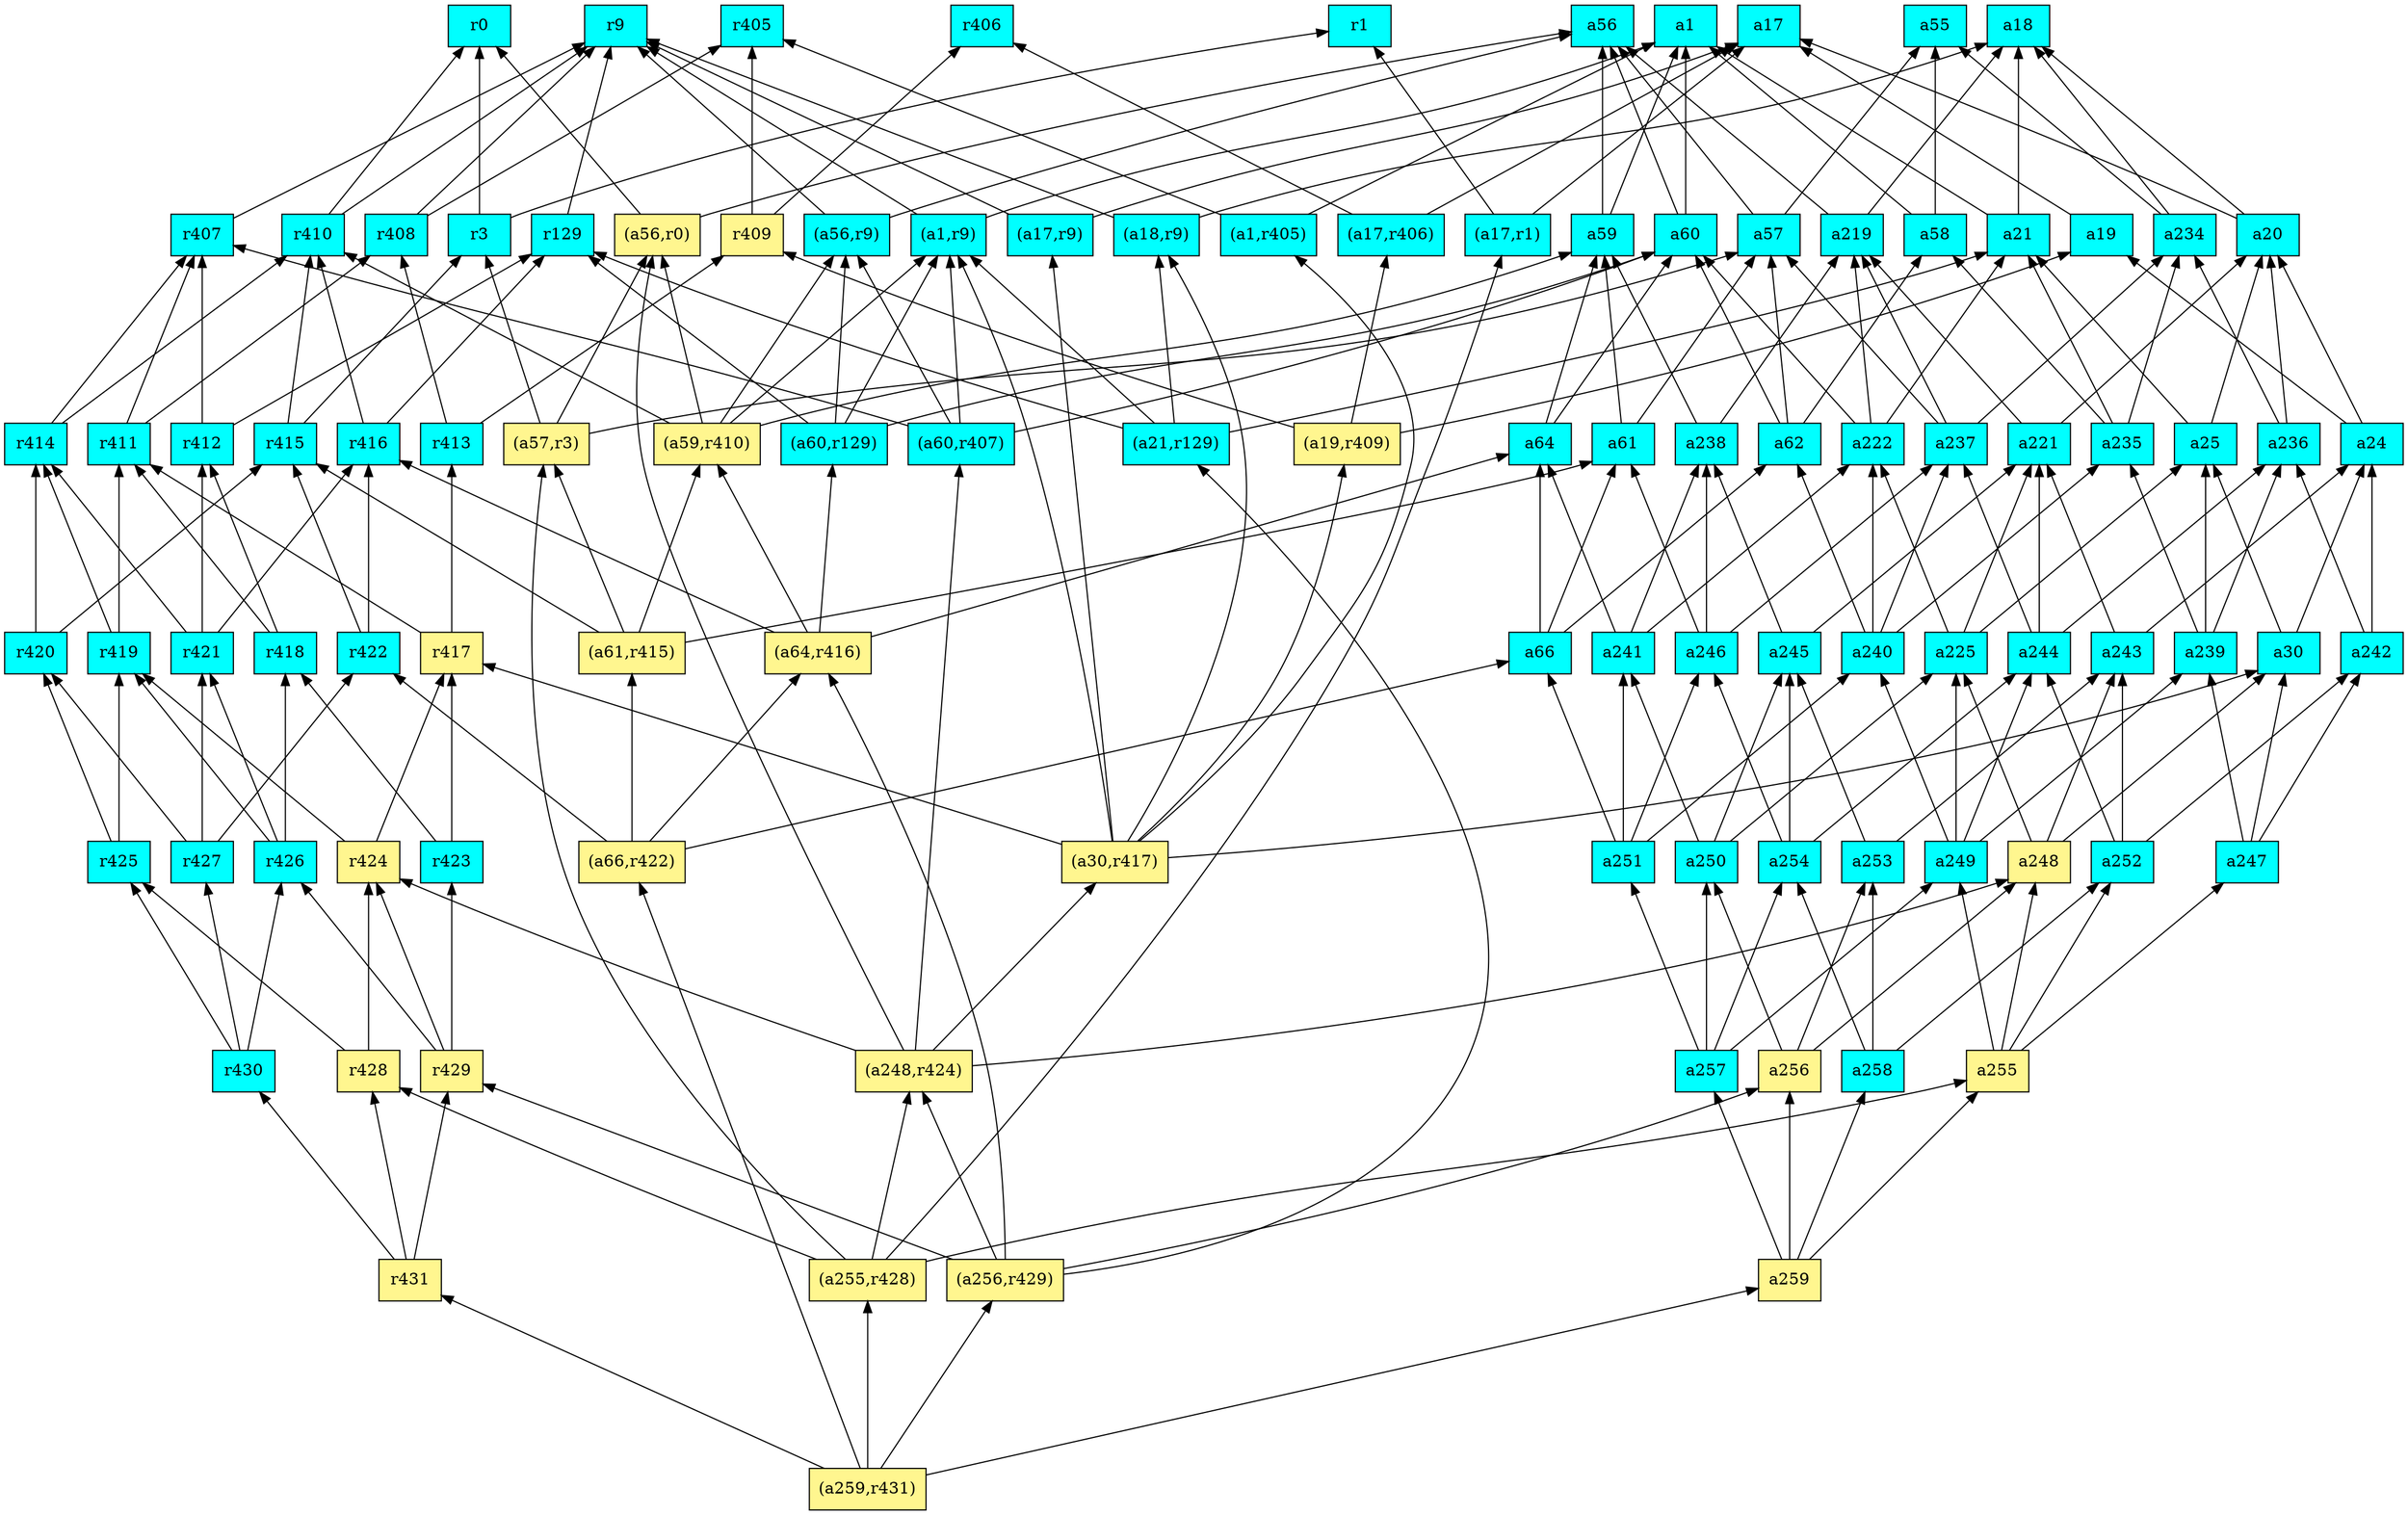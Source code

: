 digraph G {
rankdir=BT;ranksep="2.0";
"(a1,r9)" [shape=record,fillcolor=cyan,style=filled,label="{(a1,r9)}"];
"r410" [shape=record,fillcolor=cyan,style=filled,label="{r410}"];
"r408" [shape=record,fillcolor=cyan,style=filled,label="{r408}"];
"r416" [shape=record,fillcolor=cyan,style=filled,label="{r416}"];
"r428" [shape=record,fillcolor=khaki1,style=filled,label="{r428}"];
"a239" [shape=record,fillcolor=cyan,style=filled,label="{a239}"];
"a64" [shape=record,fillcolor=cyan,style=filled,label="{a64}"];
"r3" [shape=record,fillcolor=cyan,style=filled,label="{r3}"];
"a20" [shape=record,fillcolor=cyan,style=filled,label="{a20}"];
"a55" [shape=record,fillcolor=cyan,style=filled,label="{a55}"];
"(a56,r9)" [shape=record,fillcolor=cyan,style=filled,label="{(a56,r9)}"];
"a238" [shape=record,fillcolor=cyan,style=filled,label="{a238}"];
"a259" [shape=record,fillcolor=khaki1,style=filled,label="{a259}"];
"(a60,r407)" [shape=record,fillcolor=cyan,style=filled,label="{(a60,r407)}"];
"(a64,r416)" [shape=record,fillcolor=khaki1,style=filled,label="{(a64,r416)}"];
"(a248,r424)" [shape=record,fillcolor=khaki1,style=filled,label="{(a248,r424)}"];
"(a60,r129)" [shape=record,fillcolor=cyan,style=filled,label="{(a60,r129)}"];
"r415" [shape=record,fillcolor=cyan,style=filled,label="{r415}"];
"r413" [shape=record,fillcolor=cyan,style=filled,label="{r413}"];
"(a19,r409)" [shape=record,fillcolor=khaki1,style=filled,label="{(a19,r409)}"];
"a17" [shape=record,fillcolor=cyan,style=filled,label="{a17}"];
"a225" [shape=record,fillcolor=cyan,style=filled,label="{a225}"];
"a25" [shape=record,fillcolor=cyan,style=filled,label="{a25}"];
"a24" [shape=record,fillcolor=cyan,style=filled,label="{a24}"];
"r418" [shape=record,fillcolor=cyan,style=filled,label="{r418}"];
"a246" [shape=record,fillcolor=cyan,style=filled,label="{a246}"];
"a236" [shape=record,fillcolor=cyan,style=filled,label="{a236}"];
"r406" [shape=record,fillcolor=cyan,style=filled,label="{r406}"];
"a237" [shape=record,fillcolor=cyan,style=filled,label="{a237}"];
"a234" [shape=record,fillcolor=cyan,style=filled,label="{a234}"];
"(a17,r9)" [shape=record,fillcolor=cyan,style=filled,label="{(a17,r9)}"];
"a252" [shape=record,fillcolor=cyan,style=filled,label="{a252}"];
"a256" [shape=record,fillcolor=khaki1,style=filled,label="{a256}"];
"a19" [shape=record,fillcolor=cyan,style=filled,label="{a19}"];
"a66" [shape=record,fillcolor=cyan,style=filled,label="{a66}"];
"a247" [shape=record,fillcolor=cyan,style=filled,label="{a247}"];
"r421" [shape=record,fillcolor=cyan,style=filled,label="{r421}"];
"r411" [shape=record,fillcolor=cyan,style=filled,label="{r411}"];
"(a61,r415)" [shape=record,fillcolor=khaki1,style=filled,label="{(a61,r415)}"];
"a30" [shape=record,fillcolor=cyan,style=filled,label="{a30}"];
"r422" [shape=record,fillcolor=cyan,style=filled,label="{r422}"];
"(a18,r9)" [shape=record,fillcolor=cyan,style=filled,label="{(a18,r9)}"];
"a245" [shape=record,fillcolor=cyan,style=filled,label="{a245}"];
"r412" [shape=record,fillcolor=cyan,style=filled,label="{r412}"];
"a235" [shape=record,fillcolor=cyan,style=filled,label="{a235}"];
"a250" [shape=record,fillcolor=cyan,style=filled,label="{a250}"];
"a242" [shape=record,fillcolor=cyan,style=filled,label="{a242}"];
"a221" [shape=record,fillcolor=cyan,style=filled,label="{a221}"];
"a57" [shape=record,fillcolor=cyan,style=filled,label="{a57}"];
"(a21,r129)" [shape=record,fillcolor=cyan,style=filled,label="{(a21,r129)}"];
"(a56,r0)" [shape=record,fillcolor=khaki1,style=filled,label="{(a56,r0)}"];
"r405" [shape=record,fillcolor=cyan,style=filled,label="{r405}"];
"r429" [shape=record,fillcolor=khaki1,style=filled,label="{r429}"];
"(a30,r417)" [shape=record,fillcolor=khaki1,style=filled,label="{(a30,r417)}"];
"a219" [shape=record,fillcolor=cyan,style=filled,label="{a219}"];
"r9" [shape=record,fillcolor=cyan,style=filled,label="{r9}"];
"a21" [shape=record,fillcolor=cyan,style=filled,label="{a21}"];
"a62" [shape=record,fillcolor=cyan,style=filled,label="{a62}"];
"(a17,r1)" [shape=record,fillcolor=cyan,style=filled,label="{(a17,r1)}"];
"a61" [shape=record,fillcolor=cyan,style=filled,label="{a61}"];
"r417" [shape=record,fillcolor=khaki1,style=filled,label="{r417}"];
"a258" [shape=record,fillcolor=cyan,style=filled,label="{a258}"];
"a253" [shape=record,fillcolor=cyan,style=filled,label="{a253}"];
"(a256,r429)" [shape=record,fillcolor=khaki1,style=filled,label="{(a256,r429)}"];
"a240" [shape=record,fillcolor=cyan,style=filled,label="{a240}"];
"(a259,r431)" [shape=record,fillcolor=khaki1,style=filled,label="{(a259,r431)}"];
"r425" [shape=record,fillcolor=cyan,style=filled,label="{r425}"];
"r420" [shape=record,fillcolor=cyan,style=filled,label="{r420}"];
"a248" [shape=record,fillcolor=khaki1,style=filled,label="{a248}"];
"r423" [shape=record,fillcolor=cyan,style=filled,label="{r423}"];
"r129" [shape=record,fillcolor=cyan,style=filled,label="{r129}"];
"a255" [shape=record,fillcolor=khaki1,style=filled,label="{a255}"];
"a58" [shape=record,fillcolor=cyan,style=filled,label="{a58}"];
"r431" [shape=record,fillcolor=khaki1,style=filled,label="{r431}"];
"(a59,r410)" [shape=record,fillcolor=khaki1,style=filled,label="{(a59,r410)}"];
"r414" [shape=record,fillcolor=cyan,style=filled,label="{r414}"];
"a241" [shape=record,fillcolor=cyan,style=filled,label="{a241}"];
"a249" [shape=record,fillcolor=cyan,style=filled,label="{a249}"];
"a244" [shape=record,fillcolor=cyan,style=filled,label="{a244}"];
"a56" [shape=record,fillcolor=cyan,style=filled,label="{a56}"];
"a254" [shape=record,fillcolor=cyan,style=filled,label="{a254}"];
"r427" [shape=record,fillcolor=cyan,style=filled,label="{r427}"];
"a18" [shape=record,fillcolor=cyan,style=filled,label="{a18}"];
"(a255,r428)" [shape=record,fillcolor=khaki1,style=filled,label="{(a255,r428)}"];
"a257" [shape=record,fillcolor=cyan,style=filled,label="{a257}"];
"a243" [shape=record,fillcolor=cyan,style=filled,label="{a243}"];
"a1" [shape=record,fillcolor=cyan,style=filled,label="{a1}"];
"r409" [shape=record,fillcolor=khaki1,style=filled,label="{r409}"];
"(a66,r422)" [shape=record,fillcolor=khaki1,style=filled,label="{(a66,r422)}"];
"r424" [shape=record,fillcolor=khaki1,style=filled,label="{r424}"];
"r430" [shape=record,fillcolor=cyan,style=filled,label="{r430}"];
"a59" [shape=record,fillcolor=cyan,style=filled,label="{a59}"];
"a222" [shape=record,fillcolor=cyan,style=filled,label="{a222}"];
"a60" [shape=record,fillcolor=cyan,style=filled,label="{a60}"];
"(a1,r405)" [shape=record,fillcolor=cyan,style=filled,label="{(a1,r405)}"];
"r426" [shape=record,fillcolor=cyan,style=filled,label="{r426}"];
"a251" [shape=record,fillcolor=cyan,style=filled,label="{a251}"];
"r1" [shape=record,fillcolor=cyan,style=filled,label="{r1}"];
"r407" [shape=record,fillcolor=cyan,style=filled,label="{r407}"];
"r0" [shape=record,fillcolor=cyan,style=filled,label="{r0}"];
"(a17,r406)" [shape=record,fillcolor=cyan,style=filled,label="{(a17,r406)}"];
"(a57,r3)" [shape=record,fillcolor=khaki1,style=filled,label="{(a57,r3)}"];
"r419" [shape=record,fillcolor=cyan,style=filled,label="{r419}"];
"(a1,r9)" -> "r9"
"(a1,r9)" -> "a1"
"r410" -> "r9"
"r410" -> "r0"
"r408" -> "r9"
"r408" -> "r405"
"r416" -> "r129"
"r416" -> "r410"
"r428" -> "r425"
"r428" -> "r424"
"a239" -> "a235"
"a239" -> "a25"
"a239" -> "a236"
"a64" -> "a59"
"a64" -> "a60"
"r3" -> "r1"
"r3" -> "r0"
"a20" -> "a18"
"a20" -> "a17"
"(a56,r9)" -> "r9"
"(a56,r9)" -> "a56"
"a238" -> "a59"
"a238" -> "a219"
"a259" -> "a255"
"a259" -> "a257"
"a259" -> "a258"
"a259" -> "a256"
"(a60,r407)" -> "a60"
"(a60,r407)" -> "(a1,r9)"
"(a60,r407)" -> "(a56,r9)"
"(a60,r407)" -> "r407"
"(a64,r416)" -> "(a59,r410)"
"(a64,r416)" -> "a64"
"(a64,r416)" -> "r416"
"(a64,r416)" -> "(a60,r129)"
"(a248,r424)" -> "r424"
"(a248,r424)" -> "(a56,r0)"
"(a248,r424)" -> "(a30,r417)"
"(a248,r424)" -> "(a60,r407)"
"(a248,r424)" -> "a248"
"(a60,r129)" -> "a60"
"(a60,r129)" -> "r129"
"(a60,r129)" -> "(a1,r9)"
"(a60,r129)" -> "(a56,r9)"
"r415" -> "r410"
"r415" -> "r3"
"r413" -> "r409"
"r413" -> "r408"
"(a19,r409)" -> "(a17,r406)"
"(a19,r409)" -> "a19"
"(a19,r409)" -> "r409"
"a225" -> "a25"
"a225" -> "a222"
"a225" -> "a221"
"a25" -> "a20"
"a25" -> "a21"
"a24" -> "a19"
"a24" -> "a20"
"r418" -> "r411"
"r418" -> "r412"
"a246" -> "a61"
"a246" -> "a237"
"a246" -> "a238"
"a236" -> "a234"
"a236" -> "a20"
"a237" -> "a234"
"a237" -> "a57"
"a237" -> "a219"
"a234" -> "a55"
"a234" -> "a18"
"(a17,r9)" -> "r9"
"(a17,r9)" -> "a17"
"a252" -> "a242"
"a252" -> "a244"
"a252" -> "a243"
"a256" -> "a250"
"a256" -> "a253"
"a256" -> "a248"
"a19" -> "a17"
"a66" -> "a61"
"a66" -> "a64"
"a66" -> "a62"
"a247" -> "a239"
"a247" -> "a242"
"a247" -> "a30"
"r421" -> "r414"
"r421" -> "r416"
"r421" -> "r412"
"r411" -> "r407"
"r411" -> "r408"
"(a61,r415)" -> "a61"
"(a61,r415)" -> "r415"
"(a61,r415)" -> "(a59,r410)"
"(a61,r415)" -> "(a57,r3)"
"a30" -> "a25"
"a30" -> "a24"
"r422" -> "r415"
"r422" -> "r416"
"(a18,r9)" -> "r9"
"(a18,r9)" -> "a18"
"a245" -> "a221"
"a245" -> "a238"
"r412" -> "r129"
"r412" -> "r407"
"a235" -> "a234"
"a235" -> "a58"
"a235" -> "a21"
"a250" -> "a241"
"a250" -> "a225"
"a250" -> "a245"
"a242" -> "a24"
"a242" -> "a236"
"a221" -> "a20"
"a221" -> "a219"
"a57" -> "a56"
"a57" -> "a55"
"(a21,r129)" -> "(a1,r9)"
"(a21,r129)" -> "r129"
"(a21,r129)" -> "a21"
"(a21,r129)" -> "(a18,r9)"
"(a56,r0)" -> "a56"
"(a56,r0)" -> "r0"
"r429" -> "r423"
"r429" -> "r424"
"r429" -> "r426"
"(a30,r417)" -> "(a1,r9)"
"(a30,r417)" -> "r417"
"(a30,r417)" -> "(a1,r405)"
"(a30,r417)" -> "(a17,r9)"
"(a30,r417)" -> "(a19,r409)"
"(a30,r417)" -> "(a18,r9)"
"(a30,r417)" -> "a30"
"a219" -> "a56"
"a219" -> "a18"
"a21" -> "a1"
"a21" -> "a18"
"a62" -> "a58"
"a62" -> "a60"
"a62" -> "a57"
"(a17,r1)" -> "r1"
"(a17,r1)" -> "a17"
"a61" -> "a59"
"a61" -> "a57"
"r417" -> "r413"
"r417" -> "r411"
"a258" -> "a253"
"a258" -> "a254"
"a258" -> "a252"
"a253" -> "a245"
"a253" -> "a243"
"(a256,r429)" -> "(a21,r129)"
"(a256,r429)" -> "a256"
"(a256,r429)" -> "r429"
"(a256,r429)" -> "(a248,r424)"
"(a256,r429)" -> "(a64,r416)"
"a240" -> "a237"
"a240" -> "a235"
"a240" -> "a222"
"a240" -> "a62"
"(a259,r431)" -> "(a256,r429)"
"(a259,r431)" -> "a259"
"(a259,r431)" -> "r431"
"(a259,r431)" -> "(a255,r428)"
"(a259,r431)" -> "(a66,r422)"
"r425" -> "r420"
"r425" -> "r419"
"r420" -> "r415"
"r420" -> "r414"
"a248" -> "a225"
"a248" -> "a243"
"a248" -> "a30"
"r423" -> "r417"
"r423" -> "r418"
"r129" -> "r9"
"a255" -> "a248"
"a255" -> "a249"
"a255" -> "a252"
"a255" -> "a247"
"a58" -> "a1"
"a58" -> "a55"
"r431" -> "r429"
"r431" -> "r428"
"r431" -> "r430"
"(a59,r410)" -> "(a1,r9)"
"(a59,r410)" -> "a59"
"(a59,r410)" -> "r410"
"(a59,r410)" -> "(a56,r9)"
"(a59,r410)" -> "(a56,r0)"
"r414" -> "r407"
"r414" -> "r410"
"a241" -> "a64"
"a241" -> "a222"
"a241" -> "a238"
"a249" -> "a239"
"a249" -> "a240"
"a249" -> "a244"
"a249" -> "a225"
"a244" -> "a237"
"a244" -> "a221"
"a244" -> "a236"
"a254" -> "a244"
"a254" -> "a246"
"a254" -> "a245"
"r427" -> "r420"
"r427" -> "r421"
"r427" -> "r422"
"(a255,r428)" -> "r428"
"(a255,r428)" -> "a255"
"(a255,r428)" -> "(a57,r3)"
"(a255,r428)" -> "(a248,r424)"
"(a255,r428)" -> "(a17,r1)"
"a257" -> "a250"
"a257" -> "a254"
"a257" -> "a249"
"a257" -> "a251"
"a243" -> "a221"
"a243" -> "a24"
"r409" -> "r406"
"r409" -> "r405"
"(a66,r422)" -> "r422"
"(a66,r422)" -> "a66"
"(a66,r422)" -> "(a61,r415)"
"(a66,r422)" -> "(a64,r416)"
"r424" -> "r417"
"r424" -> "r419"
"r430" -> "r425"
"r430" -> "r427"
"r430" -> "r426"
"a59" -> "a1"
"a59" -> "a56"
"a222" -> "a60"
"a222" -> "a219"
"a222" -> "a21"
"a60" -> "a1"
"a60" -> "a56"
"(a1,r405)" -> "a1"
"(a1,r405)" -> "r405"
"r426" -> "r421"
"r426" -> "r418"
"r426" -> "r419"
"a251" -> "a240"
"a251" -> "a241"
"a251" -> "a246"
"a251" -> "a66"
"r407" -> "r9"
"(a17,r406)" -> "r406"
"(a17,r406)" -> "a17"
"(a57,r3)" -> "a57"
"(a57,r3)" -> "r3"
"(a57,r3)" -> "(a56,r0)"
"r419" -> "r414"
"r419" -> "r411"
}